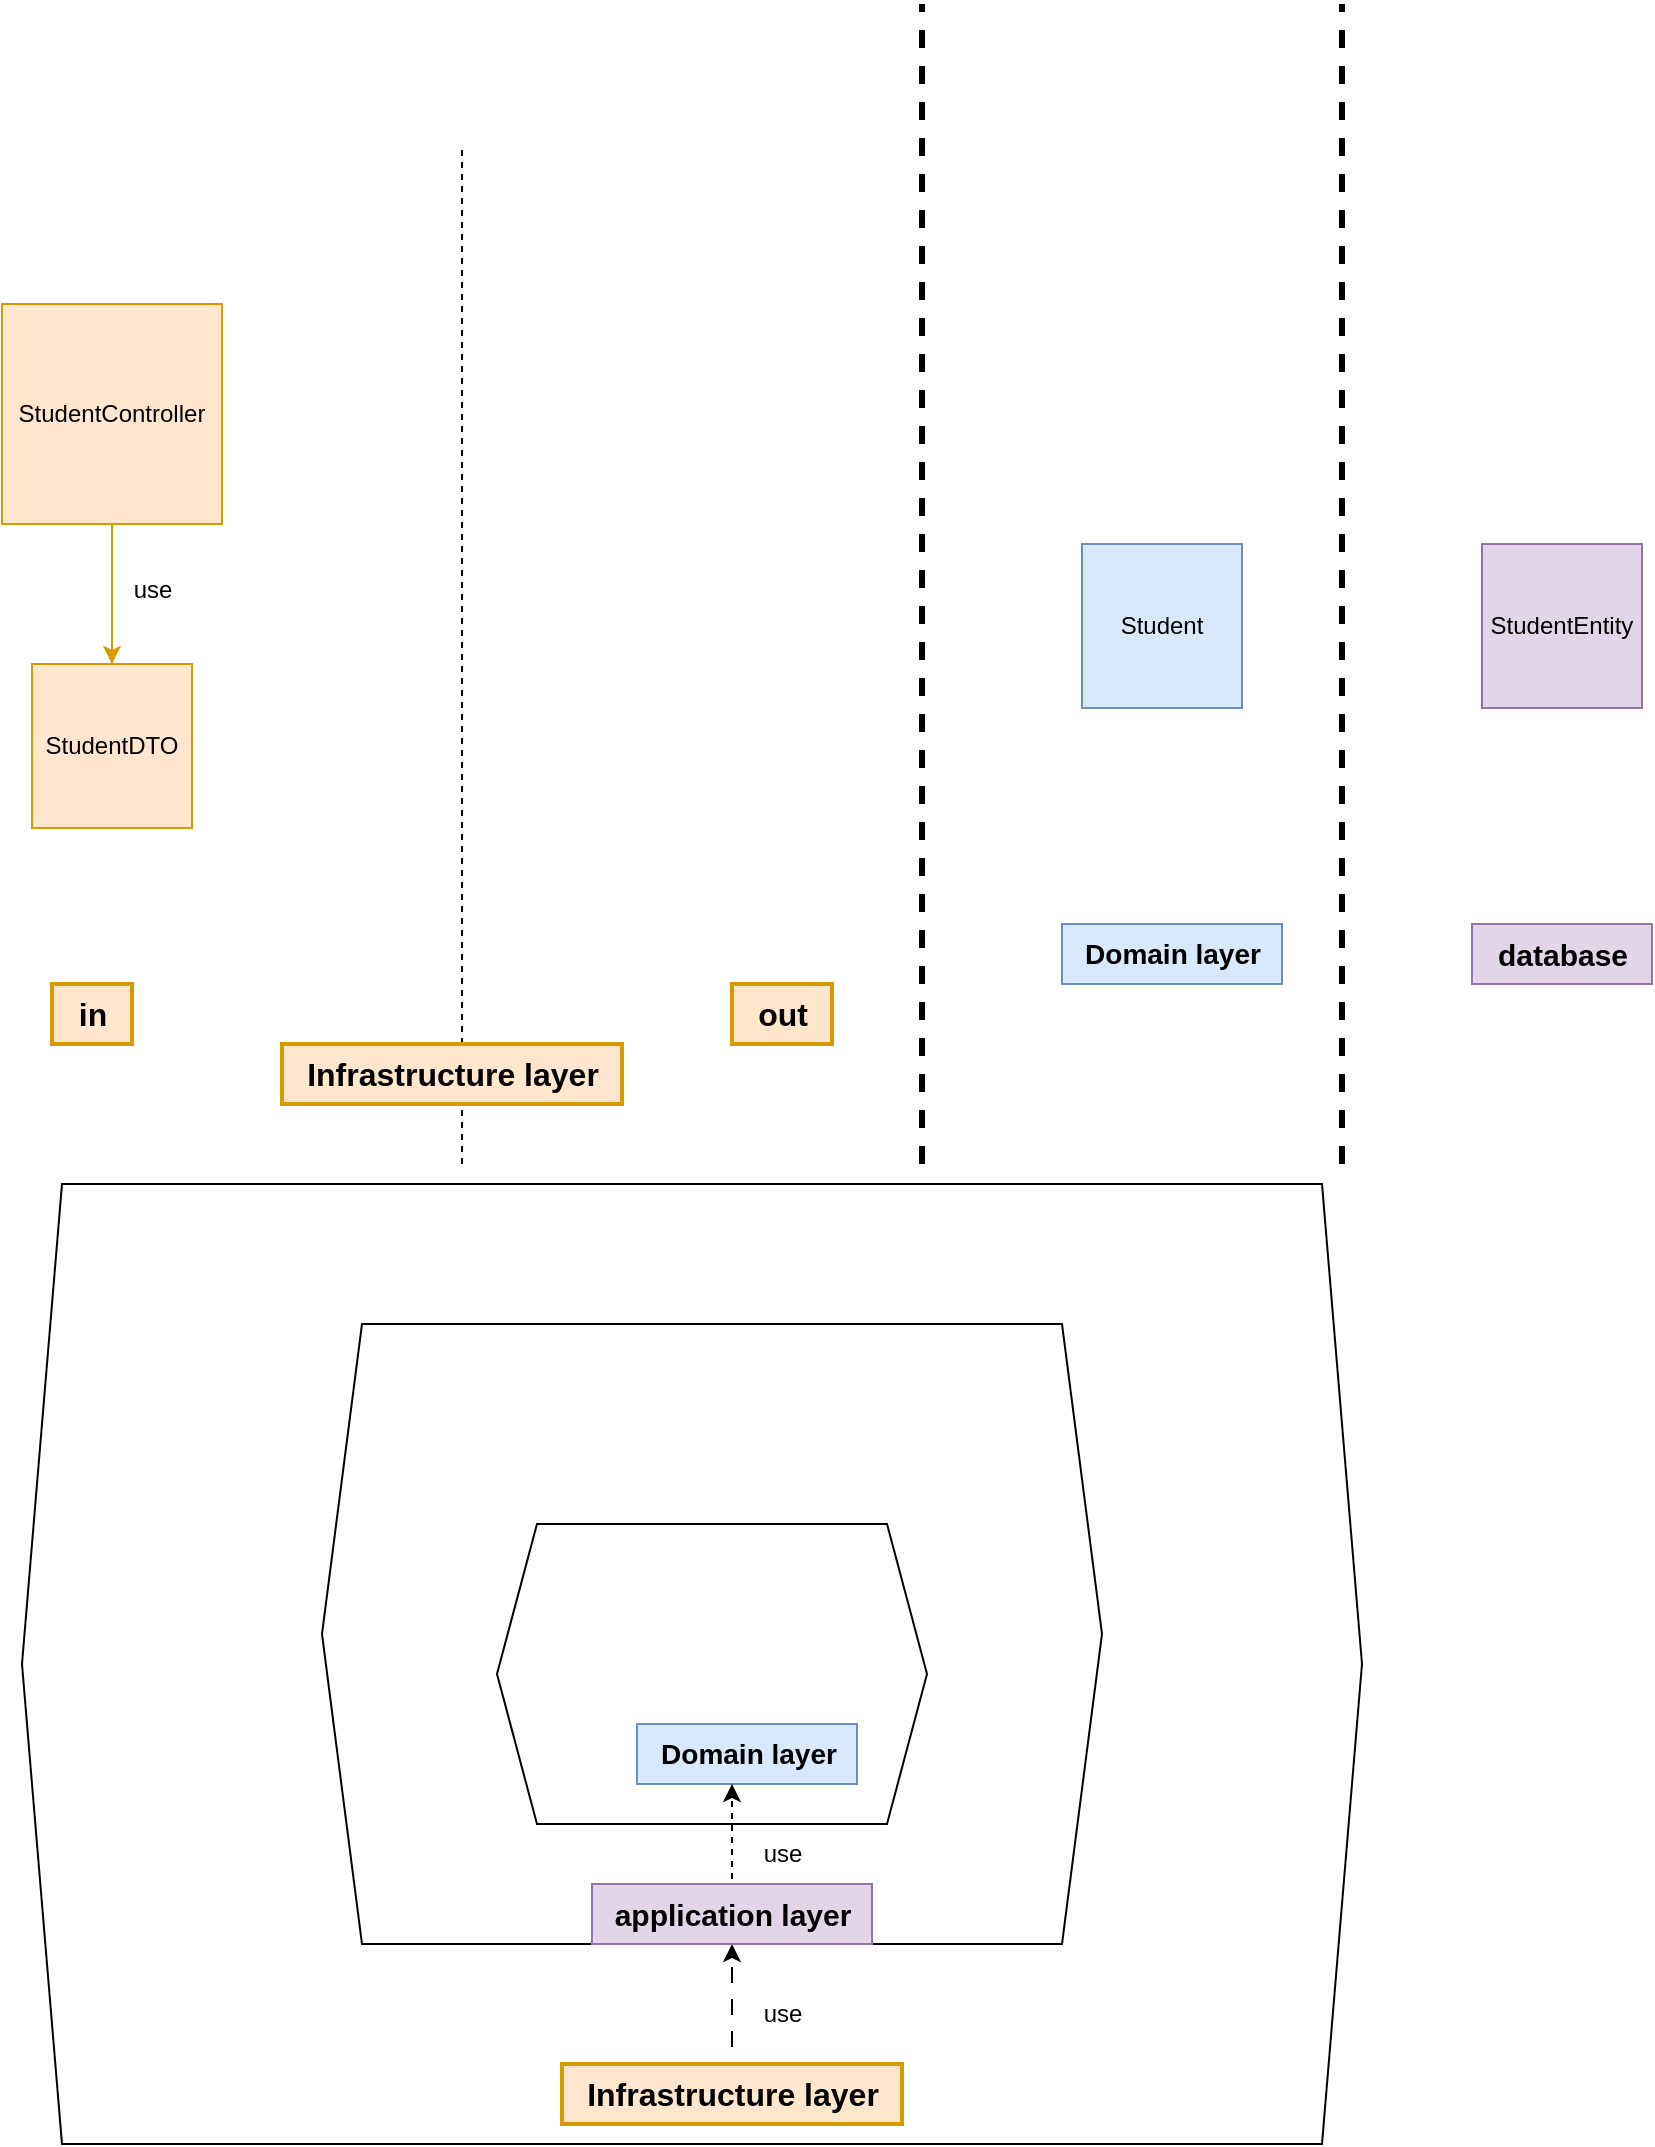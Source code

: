 <mxfile version="21.2.7" type="github">
  <diagram name="Page-1" id="UTS4cF8dmelflX9qp4N6">
    <mxGraphModel dx="1178" dy="1753" grid="1" gridSize="10" guides="1" tooltips="1" connect="1" arrows="1" fold="1" page="1" pageScale="1" pageWidth="850" pageHeight="1100" math="0" shadow="0">
      <root>
        <mxCell id="0" />
        <mxCell id="1" parent="0" />
        <mxCell id="mucqxG4NULC66LCUimEi-39" value="" style="endArrow=none;dashed=1;html=1;rounded=0;strokeWidth=1;" edge="1" parent="1">
          <mxGeometry width="50" height="50" relative="1" as="geometry">
            <mxPoint x="240" y="580" as="sourcePoint" />
            <mxPoint x="240" y="70" as="targetPoint" />
          </mxGeometry>
        </mxCell>
        <mxCell id="mucqxG4NULC66LCUimEi-19" value="" style="shape=hexagon;perimeter=hexagonPerimeter2;whiteSpace=wrap;html=1;fixedSize=1;" vertex="1" parent="1">
          <mxGeometry x="20" y="590" width="670" height="480" as="geometry" />
        </mxCell>
        <mxCell id="mucqxG4NULC66LCUimEi-18" value="" style="shape=hexagon;perimeter=hexagonPerimeter2;whiteSpace=wrap;html=1;fixedSize=1;" vertex="1" parent="1">
          <mxGeometry x="170" y="660" width="390" height="310" as="geometry" />
        </mxCell>
        <mxCell id="mucqxG4NULC66LCUimEi-16" value="" style="edgeStyle=orthogonalEdgeStyle;rounded=0;orthogonalLoop=1;jettySize=auto;html=1;fillColor=#ffe6cc;strokeColor=#d79b00;" edge="1" parent="1" source="mucqxG4NULC66LCUimEi-1">
          <mxGeometry relative="1" as="geometry">
            <mxPoint x="65" y="250" as="targetPoint" />
          </mxGeometry>
        </mxCell>
        <mxCell id="mucqxG4NULC66LCUimEi-1" value="StudentDTO&lt;br&gt;" style="whiteSpace=wrap;html=1;aspect=fixed;fillColor=#ffe6cc;strokeColor=#d79b00;" vertex="1" parent="1">
          <mxGeometry x="25" y="330" width="80" height="82" as="geometry" />
        </mxCell>
        <mxCell id="mucqxG4NULC66LCUimEi-2" value="Student" style="whiteSpace=wrap;html=1;aspect=fixed;fillColor=#dae8fc;strokeColor=#6c8ebf;" vertex="1" parent="1">
          <mxGeometry x="550" y="270" width="80" height="82" as="geometry" />
        </mxCell>
        <mxCell id="mucqxG4NULC66LCUimEi-3" value="StudentEntity" style="whiteSpace=wrap;html=1;aspect=fixed;fillColor=#e1d5e7;strokeColor=#9673a6;" vertex="1" parent="1">
          <mxGeometry x="750" y="270" width="80" height="82" as="geometry" />
        </mxCell>
        <mxCell id="mucqxG4NULC66LCUimEi-4" value="" style="endArrow=none;dashed=1;html=1;rounded=0;strokeWidth=3;" edge="1" parent="1">
          <mxGeometry width="50" height="50" relative="1" as="geometry">
            <mxPoint x="470" y="580" as="sourcePoint" />
            <mxPoint x="470" as="targetPoint" />
          </mxGeometry>
        </mxCell>
        <mxCell id="mucqxG4NULC66LCUimEi-5" value="" style="endArrow=none;dashed=1;html=1;rounded=0;strokeWidth=3;" edge="1" parent="1">
          <mxGeometry width="50" height="50" relative="1" as="geometry">
            <mxPoint x="680" y="580" as="sourcePoint" />
            <mxPoint x="680" as="targetPoint" />
          </mxGeometry>
        </mxCell>
        <mxCell id="mucqxG4NULC66LCUimEi-9" value="&lt;font size=&quot;1&quot; style=&quot;&quot;&gt;&lt;b style=&quot;font-size: 15px;&quot;&gt;database&lt;/b&gt;&lt;/font&gt;" style="text;html=1;align=center;verticalAlign=middle;resizable=0;points=[];autosize=1;strokeColor=#9673a6;fillColor=#e1d5e7;" vertex="1" parent="1">
          <mxGeometry x="745" y="460" width="90" height="30" as="geometry" />
        </mxCell>
        <mxCell id="mucqxG4NULC66LCUimEi-11" style="edgeStyle=orthogonalEdgeStyle;rounded=0;orthogonalLoop=1;jettySize=auto;html=1;entryX=0.5;entryY=0;entryDx=0;entryDy=0;fillColor=#ffe6cc;strokeColor=#d79b00;" edge="1" parent="1" source="mucqxG4NULC66LCUimEi-10" target="mucqxG4NULC66LCUimEi-1">
          <mxGeometry relative="1" as="geometry">
            <Array as="points">
              <mxPoint x="65" y="280" />
              <mxPoint x="65" y="280" />
            </Array>
          </mxGeometry>
        </mxCell>
        <mxCell id="mucqxG4NULC66LCUimEi-10" value="StudentController" style="whiteSpace=wrap;html=1;aspect=fixed;fillColor=#ffe6cc;strokeColor=#d79b00;" vertex="1" parent="1">
          <mxGeometry x="10" y="150" width="110" height="110" as="geometry" />
        </mxCell>
        <mxCell id="mucqxG4NULC66LCUimEi-12" value="use" style="text;html=1;align=center;verticalAlign=middle;resizable=0;points=[];autosize=1;" vertex="1" parent="1">
          <mxGeometry x="65" y="278" width="40" height="30" as="geometry" />
        </mxCell>
        <mxCell id="mucqxG4NULC66LCUimEi-14" value="&lt;b&gt;&lt;font style=&quot;font-size: 14px;&quot;&gt;Domain layer&lt;/font&gt;&lt;/b&gt;" style="text;html=1;align=center;verticalAlign=middle;resizable=0;points=[];autosize=1;strokeColor=#6c8ebf;fillColor=#dae8fc;" vertex="1" parent="1">
          <mxGeometry x="540" y="460" width="110" height="30" as="geometry" />
        </mxCell>
        <mxCell id="mucqxG4NULC66LCUimEi-17" value="" style="shape=hexagon;perimeter=hexagonPerimeter2;whiteSpace=wrap;html=1;fixedSize=1;" vertex="1" parent="1">
          <mxGeometry x="257.5" y="760" width="215" height="150" as="geometry" />
        </mxCell>
        <mxCell id="mucqxG4NULC66LCUimEi-25" style="edgeStyle=orthogonalEdgeStyle;rounded=0;orthogonalLoop=1;jettySize=auto;html=1;flowAnimation=1;" edge="1" parent="1" source="mucqxG4NULC66LCUimEi-21" target="mucqxG4NULC66LCUimEi-24">
          <mxGeometry relative="1" as="geometry" />
        </mxCell>
        <mxCell id="mucqxG4NULC66LCUimEi-21" value="&lt;font style=&quot;font-size: 16px;&quot;&gt;&lt;b&gt;Infrastructure layer&lt;br&gt;&lt;/b&gt;&lt;/font&gt;" style="text;html=1;align=center;verticalAlign=middle;resizable=0;points=[];autosize=1;strokeColor=#d79b00;fillColor=#ffe6cc;strokeWidth=2;" vertex="1" parent="1">
          <mxGeometry x="290" y="1030" width="170" height="30" as="geometry" />
        </mxCell>
        <mxCell id="mucqxG4NULC66LCUimEi-22" value="&lt;b&gt;&lt;font style=&quot;font-size: 14px;&quot;&gt;Domain layer&lt;/font&gt;&lt;/b&gt;" style="text;html=1;align=center;verticalAlign=middle;resizable=0;points=[];autosize=1;strokeColor=#6c8ebf;fillColor=#dae8fc;" vertex="1" parent="1">
          <mxGeometry x="327.5" y="860" width="110" height="30" as="geometry" />
        </mxCell>
        <mxCell id="mucqxG4NULC66LCUimEi-26" style="edgeStyle=orthogonalEdgeStyle;rounded=0;orthogonalLoop=1;jettySize=auto;html=1;dashed=1;flowAnimation=1;" edge="1" parent="1" source="mucqxG4NULC66LCUimEi-24">
          <mxGeometry relative="1" as="geometry">
            <mxPoint x="375" y="890" as="targetPoint" />
          </mxGeometry>
        </mxCell>
        <mxCell id="mucqxG4NULC66LCUimEi-24" value="&lt;font size=&quot;1&quot; style=&quot;&quot;&gt;&lt;b style=&quot;font-size: 15px;&quot;&gt;application layer&lt;/b&gt;&lt;/font&gt;" style="text;html=1;align=center;verticalAlign=middle;resizable=0;points=[];autosize=1;strokeColor=#9673a6;fillColor=#e1d5e7;" vertex="1" parent="1">
          <mxGeometry x="305" y="940" width="140" height="30" as="geometry" />
        </mxCell>
        <mxCell id="mucqxG4NULC66LCUimEi-27" value="use" style="text;html=1;align=center;verticalAlign=middle;resizable=0;points=[];autosize=1;" vertex="1" parent="1">
          <mxGeometry x="380" y="910" width="40" height="30" as="geometry" />
        </mxCell>
        <mxCell id="mucqxG4NULC66LCUimEi-28" value="use" style="text;html=1;align=center;verticalAlign=middle;resizable=0;points=[];autosize=1;" vertex="1" parent="1">
          <mxGeometry x="380" y="990" width="40" height="30" as="geometry" />
        </mxCell>
        <mxCell id="mucqxG4NULC66LCUimEi-36" value="&lt;font style=&quot;font-size: 16px;&quot;&gt;&lt;b&gt;in&lt;br&gt;&lt;/b&gt;&lt;/font&gt;" style="text;html=1;align=center;verticalAlign=middle;resizable=0;points=[];autosize=1;strokeColor=#d79b00;fillColor=#ffe6cc;strokeWidth=2;" vertex="1" parent="1">
          <mxGeometry x="35" y="490" width="40" height="30" as="geometry" />
        </mxCell>
        <mxCell id="mucqxG4NULC66LCUimEi-37" value="&lt;font style=&quot;font-size: 16px;&quot;&gt;&lt;b&gt;out&lt;br&gt;&lt;/b&gt;&lt;/font&gt;" style="text;html=1;align=center;verticalAlign=middle;resizable=0;points=[];autosize=1;strokeColor=#d79b00;fillColor=#ffe6cc;strokeWidth=2;" vertex="1" parent="1">
          <mxGeometry x="375" y="490" width="50" height="30" as="geometry" />
        </mxCell>
        <mxCell id="mucqxG4NULC66LCUimEi-7" value="&lt;font style=&quot;font-size: 16px;&quot;&gt;&lt;b&gt;Infrastructure layer&lt;br&gt;&lt;/b&gt;&lt;/font&gt;" style="text;html=1;align=center;verticalAlign=middle;resizable=0;points=[];autosize=1;strokeColor=#d79b00;fillColor=#ffe6cc;strokeWidth=2;" vertex="1" parent="1">
          <mxGeometry x="150" y="520" width="170" height="30" as="geometry" />
        </mxCell>
      </root>
    </mxGraphModel>
  </diagram>
</mxfile>
